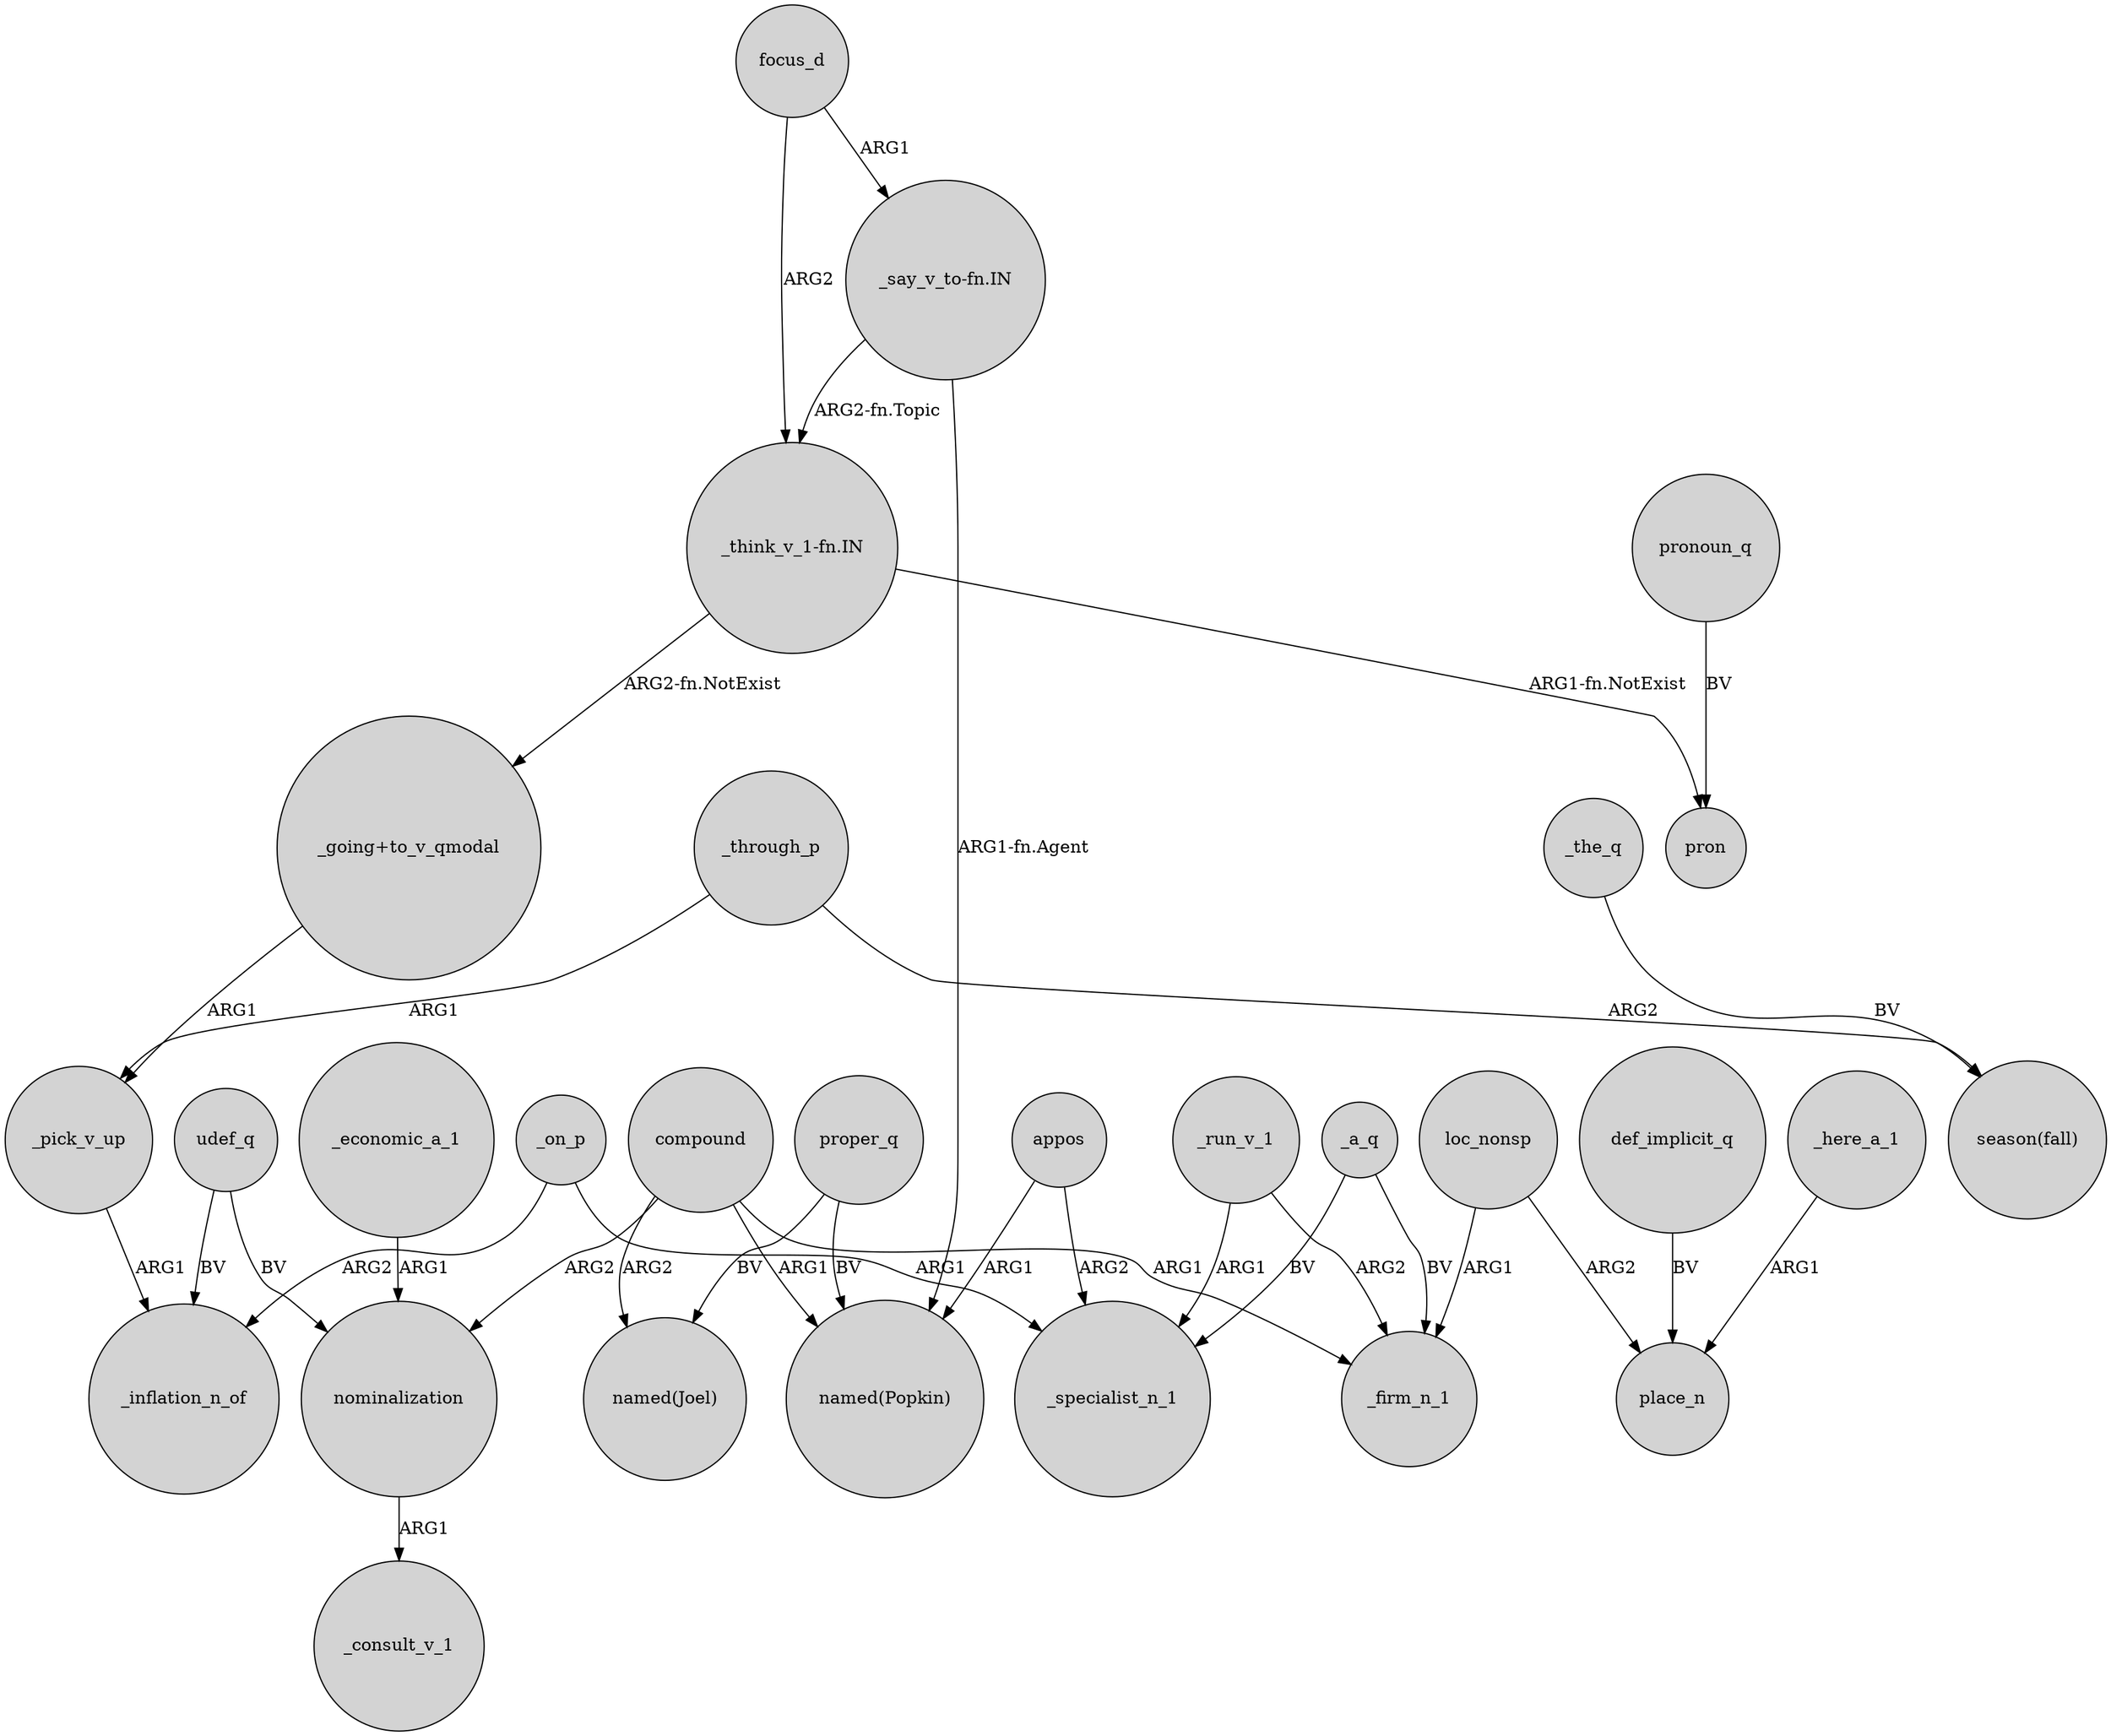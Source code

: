 digraph {
	node [shape=circle style=filled]
	"_think_v_1-fn.IN" -> "_going+to_v_qmodal" [label="ARG2-fn.NotExist"]
	"_going+to_v_qmodal" -> _pick_v_up [label=ARG1]
	proper_q -> "named(Popkin)" [label=BV]
	udef_q -> _inflation_n_of [label=BV]
	_here_a_1 -> place_n [label=ARG1]
	focus_d -> "_think_v_1-fn.IN" [label=ARG2]
	"_think_v_1-fn.IN" -> pron [label="ARG1-fn.NotExist"]
	_run_v_1 -> _firm_n_1 [label=ARG2]
	_a_q -> _firm_n_1 [label=BV]
	compound -> nominalization [label=ARG2]
	_on_p -> _specialist_n_1 [label=ARG1]
	def_implicit_q -> place_n [label=BV]
	"_say_v_to-fn.IN" -> "_think_v_1-fn.IN" [label="ARG2-fn.Topic"]
	proper_q -> "named(Joel)" [label=BV]
	compound -> "named(Joel)" [label=ARG2]
	_through_p -> "season(fall)" [label=ARG2]
	pronoun_q -> pron [label=BV]
	_pick_v_up -> _inflation_n_of [label=ARG1]
	compound -> "named(Popkin)" [label=ARG1]
	_economic_a_1 -> nominalization [label=ARG1]
	compound -> _firm_n_1 [label=ARG1]
	udef_q -> nominalization [label=BV]
	_the_q -> "season(fall)" [label=BV]
	loc_nonsp -> _firm_n_1 [label=ARG1]
	appos -> _specialist_n_1 [label=ARG2]
	"_say_v_to-fn.IN" -> "named(Popkin)" [label="ARG1-fn.Agent"]
	loc_nonsp -> place_n [label=ARG2]
	_through_p -> _pick_v_up [label=ARG1]
	nominalization -> _consult_v_1 [label=ARG1]
	_on_p -> _inflation_n_of [label=ARG2]
	_run_v_1 -> _specialist_n_1 [label=ARG1]
	appos -> "named(Popkin)" [label=ARG1]
	focus_d -> "_say_v_to-fn.IN" [label=ARG1]
	_a_q -> _specialist_n_1 [label=BV]
}
